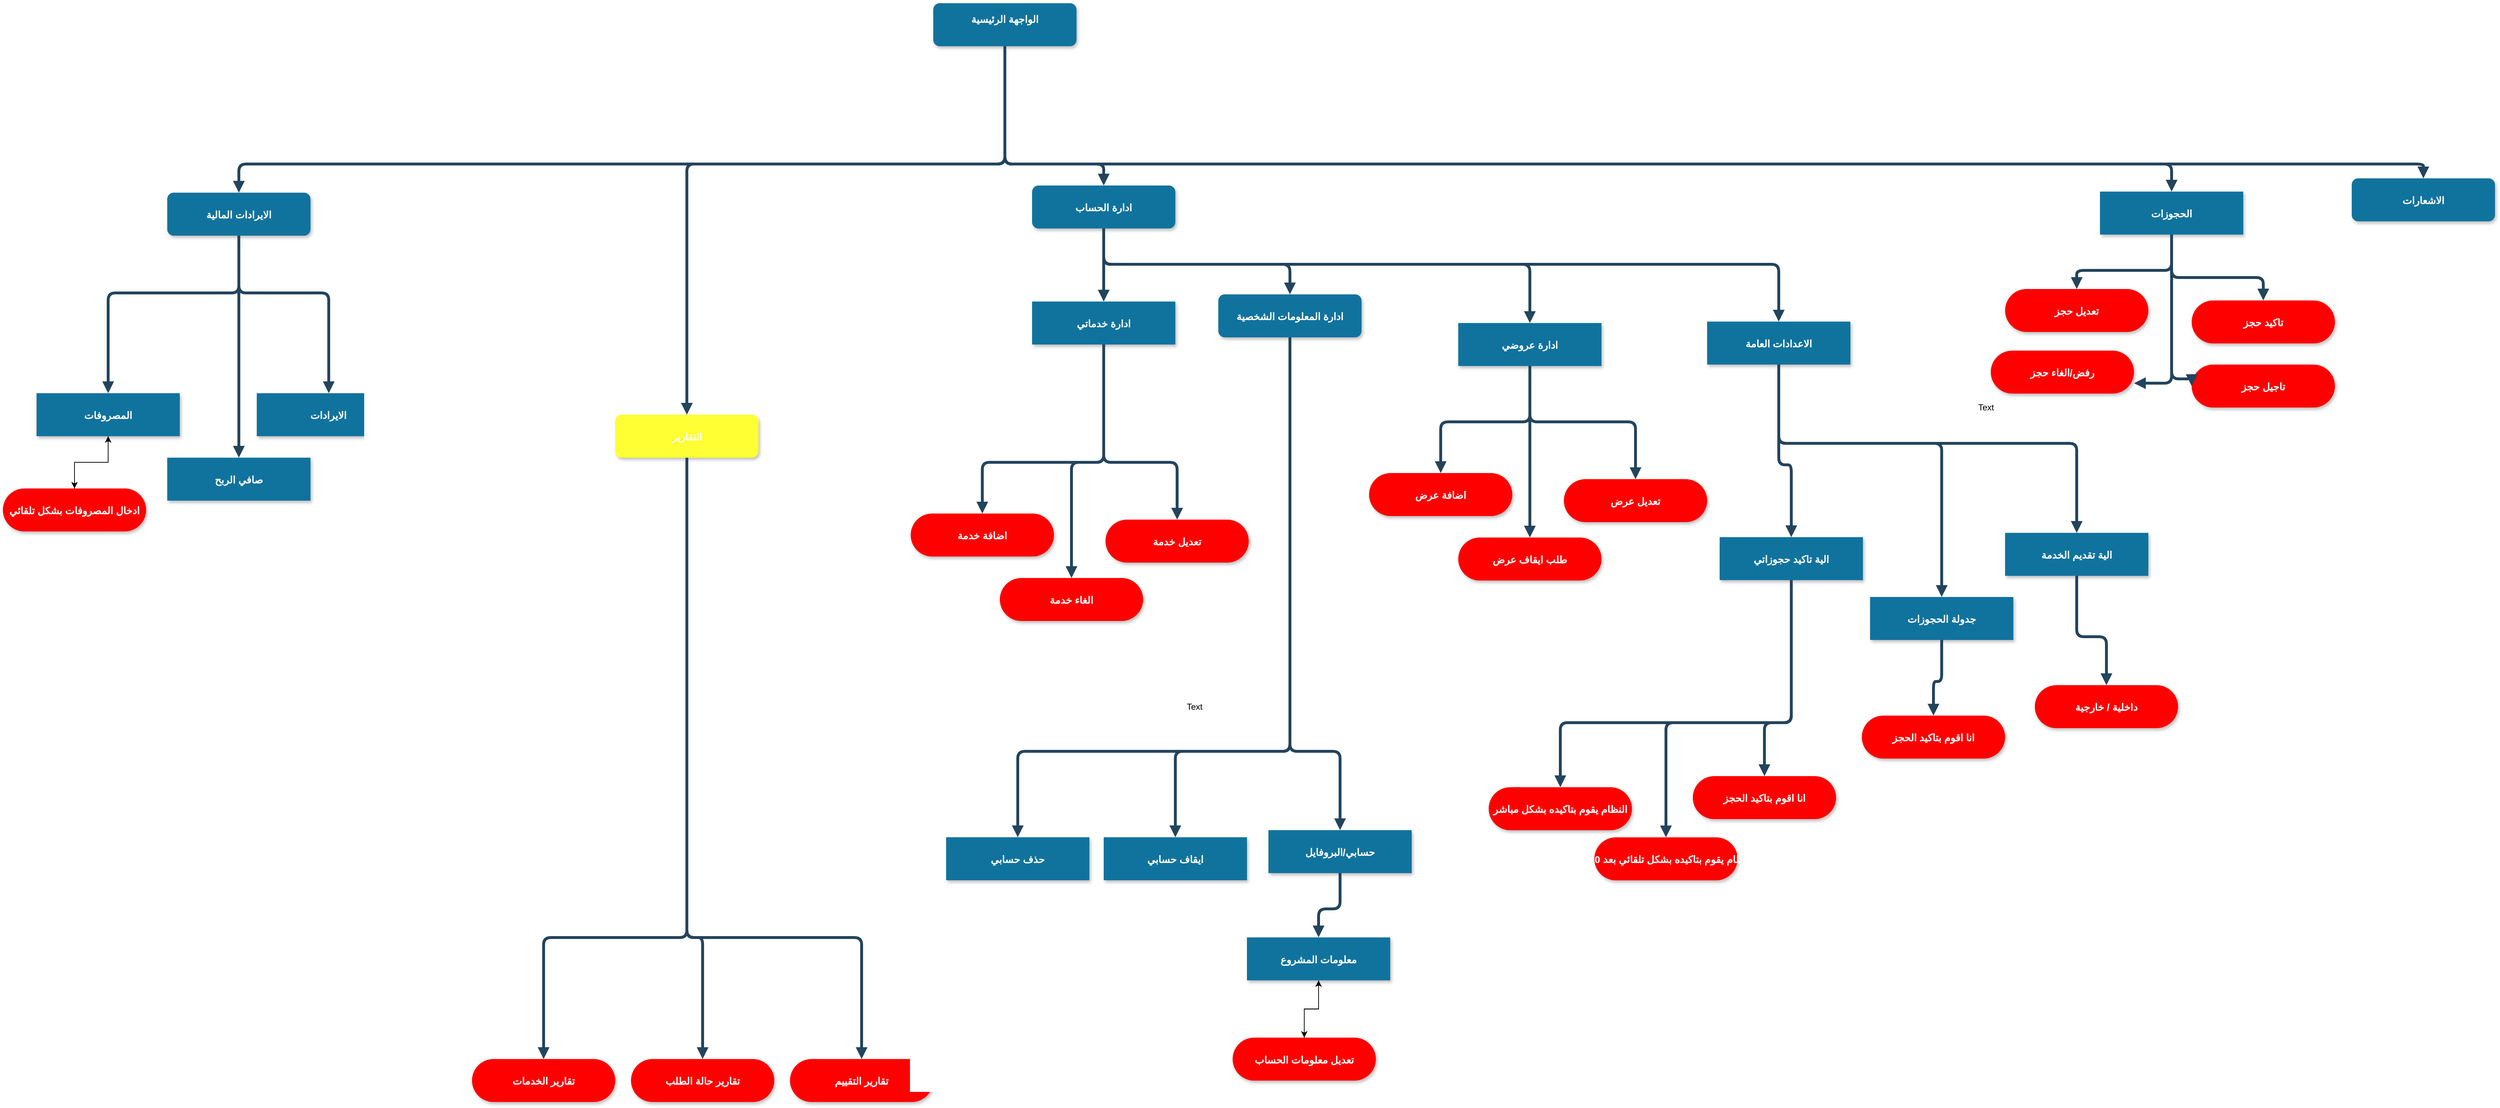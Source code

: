 <mxfile version="10.5.2" type="github"><diagram name="Page-1" id="97916047-d0de-89f5-080d-49f4d83e522f"><mxGraphModel dx="2709.5" dy="424" grid="1" gridSize="10" guides="1" tooltips="1" connect="1" arrows="1" fold="1" page="1" pageScale="1.5" pageWidth="1169" pageHeight="827" background="#ffffff" math="0" shadow="0"><root><mxCell id="0"/><mxCell id="1" parent="0"/><mxCell id="2" value="الواجهة الرئيسية&#10;" style="rounded=1;fillColor=#10739E;strokeColor=none;shadow=1;gradientColor=none;fontStyle=1;fontColor=#FFFFFF;fontSize=14;" parent="1" vertex="1"><mxGeometry x="672" y="205.5" width="200" height="60" as="geometry"/></mxCell><mxCell id="4" value="حسابي/البروفايل" style="rounded=1;fillColor=#10739E;strokeColor=none;shadow=1;gradientColor=none;fontStyle=1;fontColor=#FFFFFF;fontSize=14;arcSize=0;" parent="1" vertex="1"><mxGeometry x="1140" y="1360.045" width="200" height="60" as="geometry"/></mxCell><mxCell id="6" value="ادارة الحساب" style="rounded=1;fillColor=#10739E;strokeColor=none;shadow=1;gradientColor=none;fontStyle=1;fontColor=#FFFFFF;fontSize=14;" parent="1" vertex="1"><mxGeometry x="810" y="460" width="200" height="60" as="geometry"/></mxCell><mxCell id="13" value="ادارة خدماتي" style="rounded=1;fillColor=#10739E;strokeColor=none;shadow=1;gradientColor=none;fontStyle=1;fontColor=#FFFFFF;fontSize=14;arcSize=0;" parent="1" vertex="1"><mxGeometry x="810" y="622" width="200" height="60" as="geometry"/></mxCell><mxCell id="18" value="ادارة عروضي" style="rounded=1;fillColor=#10739E;strokeColor=none;shadow=1;gradientColor=none;fontStyle=1;fontColor=#FFFFFF;fontSize=14;arcSize=0;" parent="1" vertex="1"><mxGeometry x="1405" y="652" width="200" height="60" as="geometry"/></mxCell><mxCell id="30" value="" style="edgeStyle=elbowEdgeStyle;elbow=vertical;strokeWidth=4;endArrow=block;endFill=1;fontStyle=1;strokeColor=#23445D;entryX=0.5;entryY=0;entryDx=0;entryDy=0;exitX=0.5;exitY=1;exitDx=0;exitDy=0;" parent="1" source="2" target="VUboZNeje-5BD8-p-jei-62" edge="1"><mxGeometry x="22" y="165.5" width="100" height="100" as="geometry"><mxPoint x="772" y="405.5" as="sourcePoint"/><mxPoint x="550" y="460" as="targetPoint"/><Array as="points"><mxPoint x="730" y="430"/><mxPoint x="690" y="390"/></Array></mxGeometry></mxCell><mxCell id="32" value="" style="edgeStyle=elbowEdgeStyle;elbow=vertical;strokeWidth=4;endArrow=block;endFill=1;fontStyle=1;strokeColor=#23445D;exitX=0.5;exitY=1;exitDx=0;exitDy=0;" parent="1" source="2" target="6" edge="1"><mxGeometry x="22" y="165.5" width="100" height="100" as="geometry"><mxPoint x="772" y="405.5" as="sourcePoint"/><mxPoint x="122" y="165.5" as="targetPoint"/><Array as="points"><mxPoint x="910" y="430"/><mxPoint x="940" y="430"/><mxPoint x="840" y="430"/><mxPoint x="830" y="430"/></Array></mxGeometry></mxCell><mxCell id="VUboZNeje-5BD8-p-jei-60" value="الايرادات المالية" style="rounded=1;fillColor=#10739E;strokeColor=none;shadow=1;gradientColor=none;fontStyle=1;fontColor=#FFFFFF;fontSize=14;" parent="1" vertex="1"><mxGeometry x="-397.5" y="470" width="200" height="60" as="geometry"/></mxCell><mxCell id="VUboZNeje-5BD8-p-jei-61" value="" style="edgeStyle=elbowEdgeStyle;elbow=vertical;strokeWidth=4;endArrow=block;endFill=1;fontStyle=1;strokeColor=#23445D;exitX=0.5;exitY=1;exitDx=0;exitDy=0;entryX=0.5;entryY=0;entryDx=0;entryDy=0;" parent="1" source="2" target="VUboZNeje-5BD8-p-jei-60" edge="1"><mxGeometry x="-260" y="175.5" width="100" height="100" as="geometry"><mxPoint x="770" y="410" as="sourcePoint"/><mxPoint x="60" y="460" as="targetPoint"/><Array as="points"><mxPoint x="60" y="430"/><mxPoint x="740" y="430"/><mxPoint x="540" y="390"/><mxPoint x="600" y="400"/><mxPoint x="450" y="430"/></Array></mxGeometry></mxCell><mxCell id="VUboZNeje-5BD8-p-jei-62" value="التقارير" style="rounded=1;fillColor=#FFFF33;strokeColor=none;shadow=1;gradientColor=none;fontStyle=1;fontColor=#FFFFFF;fontSize=14;" parent="1" vertex="1"><mxGeometry x="228" y="780" width="200" height="60" as="geometry"/></mxCell><mxCell id="VUboZNeje-5BD8-p-jei-70" value="" style="edgeStyle=elbowEdgeStyle;elbow=vertical;strokeWidth=4;endArrow=block;endFill=1;fontStyle=1;strokeColor=#23445D;entryX=0.5;entryY=0;entryDx=0;entryDy=0;exitX=0.5;exitY=1;exitDx=0;exitDy=0;" parent="1" source="6" target="13" edge="1"><mxGeometry x="325" y="141" width="100" height="100" as="geometry"><mxPoint x="915" y="515.5" as="sourcePoint"/><mxPoint x="770" y="586" as="targetPoint"/><Array as="points"/></mxGeometry></mxCell><mxCell id="VUboZNeje-5BD8-p-jei-71" value="" style="edgeStyle=elbowEdgeStyle;elbow=vertical;strokeWidth=4;endArrow=block;endFill=1;fontStyle=1;strokeColor=#23445D;entryX=0.5;entryY=0;entryDx=0;entryDy=0;exitX=0.5;exitY=1;exitDx=0;exitDy=0;" parent="1" source="6" target="18" edge="1"><mxGeometry x="605" y="133.5" width="100" height="100" as="geometry"><mxPoint x="920" y="522" as="sourcePoint"/><mxPoint x="990" y="605.5" as="targetPoint"/><Array as="points"><mxPoint x="960" y="570"/><mxPoint x="1010" y="570"/><mxPoint x="960" y="570"/></Array></mxGeometry></mxCell><mxCell id="VUboZNeje-5BD8-p-jei-77" value="الية تاكيد حجوزاتي" style="rounded=1;fillColor=#10739E;strokeColor=none;shadow=1;gradientColor=none;fontStyle=1;fontColor=#FFFFFF;fontSize=14;arcSize=0;" parent="1" vertex="1"><mxGeometry x="1770" y="950.954" width="200" height="60" as="geometry"/></mxCell><mxCell id="VUboZNeje-5BD8-p-jei-150" value="" style="edgeStyle=orthogonalEdgeStyle;rounded=0;orthogonalLoop=1;jettySize=auto;html=1;" parent="1" source="VUboZNeje-5BD8-p-jei-82" target="VUboZNeje-5BD8-p-jei-149" edge="1"><mxGeometry relative="1" as="geometry"/></mxCell><mxCell id="VUboZNeje-5BD8-p-jei-82" value="معلومات المشروع" style="rounded=1;fillColor=#10739E;strokeColor=none;shadow=1;gradientColor=none;fontStyle=1;fontColor=#FFFFFF;fontSize=14;arcSize=0;" parent="1" vertex="1"><mxGeometry x="1110" y="1509.773" width="200" height="60" as="geometry"/></mxCell><mxCell id="VUboZNeje-5BD8-p-jei-156" value="" style="edgeStyle=orthogonalEdgeStyle;rounded=0;orthogonalLoop=1;jettySize=auto;html=1;entryX=0.5;entryY=1;entryDx=0;entryDy=0;" parent="1" source="VUboZNeje-5BD8-p-jei-149" target="VUboZNeje-5BD8-p-jei-82" edge="1"><mxGeometry relative="1" as="geometry"><mxPoint x="1324" y="1829.773" as="targetPoint"/></mxGeometry></mxCell><mxCell id="VUboZNeje-5BD8-p-jei-149" value="تعديل معلومات الحساب" style="rounded=1;fillColor=#FF0000;strokeColor=none;shadow=1;gradientColor=none;fontStyle=1;fontColor=#FFFFFF;fontSize=14;arcSize=50;" parent="1" vertex="1"><mxGeometry x="1090" y="1649.773" width="200" height="60" as="geometry"/></mxCell><mxCell id="VUboZNeje-5BD8-p-jei-83" value="الايرادات" style="rounded=1;fillColor=#10739E;strokeColor=none;shadow=1;gradientColor=none;fontStyle=1;fontColor=#FFFFFF;fontSize=14;arcSize=0;" parent="1" vertex="1"><mxGeometry x="-272.5" y="750" width="200" height="60" as="geometry"/></mxCell><mxCell id="VUboZNeje-5BD8-p-jei-84" value="" style="edgeStyle=elbowEdgeStyle;elbow=vertical;strokeWidth=4;endArrow=block;endFill=1;fontStyle=1;strokeColor=#23445D;exitX=0.5;exitY=1;exitDx=0;exitDy=0;" parent="1" source="VUboZNeje-5BD8-p-jei-60" edge="1"><mxGeometry x="-555.5" y="217.5" width="100" height="100" as="geometry"><mxPoint x="-297" y="558" as="sourcePoint"/><mxPoint x="-172" y="750" as="targetPoint"/><Array as="points"><mxPoint x="-157" y="610"/><mxPoint x="-177" y="610"/><mxPoint x="-237" y="610"/></Array></mxGeometry></mxCell><mxCell id="VUboZNeje-5BD8-p-jei-85" value="" style="edgeStyle=elbowEdgeStyle;elbow=vertical;strokeWidth=4;endArrow=block;endFill=1;fontStyle=1;strokeColor=#23445D;exitX=0.5;exitY=1;exitDx=0;exitDy=0;entryX=0.5;entryY=0;entryDx=0;entryDy=0;" parent="1" source="VUboZNeje-5BD8-p-jei-60" target="VUboZNeje-5BD8-p-jei-86" edge="1"><mxGeometry x="-715.5" y="217.5" width="100" height="100" as="geometry"><mxPoint x="-297" y="550" as="sourcePoint"/><mxPoint x="-427.5" y="662" as="targetPoint"/><Array as="points"><mxPoint x="-387.5" y="610"/><mxPoint x="-397.5" y="610"/></Array></mxGeometry></mxCell><mxCell id="VUboZNeje-5BD8-p-jei-152" value="" style="edgeStyle=orthogonalEdgeStyle;rounded=0;orthogonalLoop=1;jettySize=auto;html=1;" parent="1" source="VUboZNeje-5BD8-p-jei-86" target="VUboZNeje-5BD8-p-jei-151" edge="1"><mxGeometry relative="1" as="geometry"/></mxCell><mxCell id="VUboZNeje-5BD8-p-jei-86" value="المصروفات" style="rounded=1;fillColor=#10739E;strokeColor=none;shadow=1;gradientColor=none;fontStyle=1;fontColor=#FFFFFF;fontSize=14;arcSize=0;" parent="1" vertex="1"><mxGeometry x="-580" y="750" width="200" height="60" as="geometry"/></mxCell><mxCell id="VUboZNeje-5BD8-p-jei-154" value="" style="edgeStyle=orthogonalEdgeStyle;rounded=0;orthogonalLoop=1;jettySize=auto;html=1;entryX=0.5;entryY=1;entryDx=0;entryDy=0;" parent="1" source="VUboZNeje-5BD8-p-jei-151" target="VUboZNeje-5BD8-p-jei-86" edge="1"><mxGeometry relative="1" as="geometry"><mxPoint x="-447" y="920" as="targetPoint"/></mxGeometry></mxCell><mxCell id="VUboZNeje-5BD8-p-jei-151" value="ادخال المصروفات بشكل تلقائي" style="rounded=1;fillColor=#FF0000;strokeColor=none;shadow=1;gradientColor=none;fontStyle=1;fontColor=#FFFFFF;fontSize=14;arcSize=50;" parent="1" vertex="1"><mxGeometry x="-627" y="883" width="200" height="60" as="geometry"/></mxCell><mxCell id="VUboZNeje-5BD8-p-jei-87" value="Text" style="text;html=1;resizable=0;points=[];autosize=1;align=left;verticalAlign=top;spacingTop=-4;" parent="1" vertex="1"><mxGeometry x="1024" y="1177.773" width="40" height="20" as="geometry"/></mxCell><mxCell id="VUboZNeje-5BD8-p-jei-92" value="الحجوزات" style="rounded=1;fillColor=#10739E;strokeColor=none;shadow=1;gradientColor=none;fontStyle=1;fontColor=#FFFFFF;fontSize=14;arcSize=0;" parent="1" vertex="1"><mxGeometry x="2301" y="468.5" width="200" height="60" as="geometry"/></mxCell><mxCell id="VUboZNeje-5BD8-p-jei-94" value="Text" style="text;html=1;resizable=0;points=[];autosize=1;align=left;verticalAlign=top;spacingTop=-4;" parent="1" vertex="1"><mxGeometry x="2128.5" y="760" width="40" height="20" as="geometry"/></mxCell><mxCell id="VUboZNeje-5BD8-p-jei-95" value="تقارير التقييم" style="rounded=1;fillColor=#FF0000;strokeColor=none;shadow=1;gradientColor=none;fontStyle=1;fontColor=#FFFFFF;fontSize=14;arcSize=50;" parent="1" vertex="1"><mxGeometry x="472" y="1679.636" width="200" height="60" as="geometry"/></mxCell><mxCell id="VUboZNeje-5BD8-p-jei-96" value="" style="edgeStyle=elbowEdgeStyle;elbow=vertical;strokeWidth=4;endArrow=block;endFill=1;fontStyle=1;strokeColor=#23445D;exitX=0.5;exitY=1;exitDx=0;exitDy=0;entryX=0.5;entryY=0;entryDx=0;entryDy=0;" parent="1" source="VUboZNeje-5BD8-p-jei-62" target="VUboZNeje-5BD8-p-jei-95" edge="1"><mxGeometry x="252" y="470.5" width="100" height="100" as="geometry"><mxPoint x="580.5" y="560" as="sourcePoint"/><mxPoint x="580" y="1571.818" as="targetPoint"/><Array as="points"><mxPoint x="530" y="1510"/><mxPoint x="560" y="800"/><mxPoint x="680" y="850"/></Array></mxGeometry></mxCell><mxCell id="VUboZNeje-5BD8-p-jei-97" value="" style="edgeStyle=elbowEdgeStyle;elbow=vertical;strokeWidth=4;endArrow=block;endFill=1;fontStyle=1;strokeColor=#23445D;exitX=0.5;exitY=1;exitDx=0;exitDy=0;entryX=0.5;entryY=0;entryDx=0;entryDy=0;" parent="1" source="VUboZNeje-5BD8-p-jei-62" target="VUboZNeje-5BD8-p-jei-98" edge="1"><mxGeometry x="92" y="470.5" width="100" height="100" as="geometry"><mxPoint x="630" y="520" as="sourcePoint"/><mxPoint x="380" y="915" as="targetPoint"/><Array as="points"><mxPoint x="330" y="1510"/><mxPoint x="330" y="1810"/><mxPoint x="460" y="810"/><mxPoint x="450" y="850"/><mxPoint x="420" y="863"/><mxPoint x="410" y="863"/></Array></mxGeometry></mxCell><mxCell id="VUboZNeje-5BD8-p-jei-98" value="تقارير الخدمات" style="rounded=1;fillColor=#FF0000;strokeColor=none;shadow=1;gradientColor=none;fontStyle=1;fontColor=#FFFFFF;fontSize=14;arcSize=50;" parent="1" vertex="1"><mxGeometry x="28" y="1679.636" width="200" height="60" as="geometry"/></mxCell><mxCell id="VUboZNeje-5BD8-p-jei-99" value="تقارير حالة الطلب" style="rounded=1;fillColor=#FF0000;strokeColor=none;shadow=1;gradientColor=none;fontStyle=1;fontColor=#FFFFFF;fontSize=14;arcSize=50;" parent="1" vertex="1"><mxGeometry x="250" y="1679.636" width="200" height="60" as="geometry"/></mxCell><mxCell id="VUboZNeje-5BD8-p-jei-100" value="" style="edgeStyle=elbowEdgeStyle;elbow=vertical;strokeWidth=4;endArrow=block;endFill=1;fontStyle=1;strokeColor=#23445D;entryX=0.5;entryY=0;entryDx=0;entryDy=0;exitX=0.5;exitY=1;exitDx=0;exitDy=0;" parent="1" source="VUboZNeje-5BD8-p-jei-62" target="VUboZNeje-5BD8-p-jei-99" edge="1"><mxGeometry x="201.5" y="530.5" width="100" height="100" as="geometry"><mxPoint x="630" y="520" as="sourcePoint"/><mxPoint x="590" y="975" as="targetPoint"/><Array as="points"><mxPoint x="410" y="1510"/><mxPoint x="581" y="830"/><mxPoint x="581" y="800"/></Array></mxGeometry></mxCell><mxCell id="VUboZNeje-5BD8-p-jei-101" value="صافي الربح" style="rounded=1;fillColor=#10739E;strokeColor=none;shadow=1;gradientColor=none;fontStyle=1;fontColor=#FFFFFF;fontSize=14;arcSize=0;" parent="1" vertex="1"><mxGeometry x="-397.5" y="840" width="200" height="60" as="geometry"/></mxCell><mxCell id="VUboZNeje-5BD8-p-jei-102" value="" style="edgeStyle=elbowEdgeStyle;elbow=vertical;strokeWidth=4;endArrow=block;endFill=1;fontStyle=1;strokeColor=#23445D;exitX=0.5;exitY=1;exitDx=0;exitDy=0;entryX=0.5;entryY=0;entryDx=0;entryDy=0;" parent="1" source="VUboZNeje-5BD8-p-jei-60" target="VUboZNeje-5BD8-p-jei-101" edge="1"><mxGeometry x="-545.5" y="227.5" width="100" height="100" as="geometry"><mxPoint x="-287.5" y="540" as="sourcePoint"/><mxPoint x="-162.5" y="740" as="targetPoint"/><Array as="points"><mxPoint x="-317" y="690"/><mxPoint x="-167" y="620"/><mxPoint x="-227" y="620"/></Array></mxGeometry></mxCell><mxCell id="VUboZNeje-5BD8-p-jei-109" value="تعديل حجز" style="rounded=1;fillColor=#FF0000;strokeColor=none;shadow=1;gradientColor=none;fontStyle=1;fontColor=#FFFFFF;fontSize=14;arcSize=50;" parent="1" vertex="1"><mxGeometry x="2168.5" y="604.5" width="200" height="60" as="geometry"/></mxCell><mxCell id="VUboZNeje-5BD8-p-jei-110" value="تاكيد حجز" style="rounded=1;fillColor=#FF0000;strokeColor=none;shadow=1;gradientColor=none;fontStyle=1;fontColor=#FFFFFF;fontSize=14;arcSize=50;" parent="1" vertex="1"><mxGeometry x="2429" y="620.5" width="200" height="60" as="geometry"/></mxCell><mxCell id="VUboZNeje-5BD8-p-jei-111" value="" style="edgeStyle=elbowEdgeStyle;elbow=vertical;strokeWidth=4;endArrow=block;endFill=1;fontStyle=1;strokeColor=#23445D;entryX=0.5;entryY=0;entryDx=0;entryDy=0;exitX=0.5;exitY=1;exitDx=0;exitDy=0;" parent="1" source="VUboZNeje-5BD8-p-jei-92" target="VUboZNeje-5BD8-p-jei-109" edge="1"><mxGeometry x="1813.5" y="839.5" width="100" height="100" as="geometry"><mxPoint x="2535.5" y="1128.5" as="sourcePoint"/><mxPoint x="2258.5" y="1284.5" as="targetPoint"/><Array as="points"><mxPoint x="2351" y="578.5"/><mxPoint x="2329.5" y="1268.5"/></Array></mxGeometry></mxCell><mxCell id="VUboZNeje-5BD8-p-jei-113" value="تاجيل حجز" style="rounded=1;fillColor=#FF0000;strokeColor=none;shadow=1;gradientColor=none;fontStyle=1;fontColor=#FFFFFF;fontSize=14;arcSize=50;" parent="1" vertex="1"><mxGeometry x="2429" y="710" width="200" height="60" as="geometry"/></mxCell><mxCell id="VUboZNeje-5BD8-p-jei-115" value="رفض/الغاء حجز" style="rounded=1;fillColor=#FF0000;strokeColor=none;shadow=1;gradientColor=none;fontStyle=1;fontColor=#FFFFFF;fontSize=14;arcSize=50;" parent="1" vertex="1"><mxGeometry x="2148.5" y="690.5" width="200" height="60" as="geometry"/></mxCell><mxCell id="VUboZNeje-5BD8-p-jei-117" value="اضافة عرض" style="rounded=1;fillColor=#FF0000;strokeColor=none;shadow=1;gradientColor=none;fontStyle=1;fontColor=#FFFFFF;fontSize=14;arcSize=50;" parent="1" vertex="1"><mxGeometry x="1280.5" y="861.5" width="200" height="60" as="geometry"/></mxCell><mxCell id="VUboZNeje-5BD8-p-jei-118" value="تعديل عرض" style="rounded=1;fillColor=#FF0000;strokeColor=none;shadow=1;gradientColor=none;fontStyle=1;fontColor=#FFFFFF;fontSize=14;arcSize=50;" parent="1" vertex="1"><mxGeometry x="1552.5" y="870" width="200" height="60" as="geometry"/></mxCell><mxCell id="VUboZNeje-5BD8-p-jei-119" value="" style="edgeStyle=elbowEdgeStyle;elbow=vertical;strokeWidth=4;endArrow=block;endFill=1;fontStyle=1;strokeColor=#23445D;entryX=0.5;entryY=0;entryDx=0;entryDy=0;exitX=0.5;exitY=1;exitDx=0;exitDy=0;" parent="1" source="18" target="VUboZNeje-5BD8-p-jei-117" edge="1"><mxGeometry x="622.5" y="561" width="100" height="100" as="geometry"><mxPoint x="1328.5" y="800" as="sourcePoint"/><mxPoint x="1067.5" y="1006" as="targetPoint"/><Array as="points"><mxPoint x="1400" y="790"/><mxPoint x="1138.5" y="990"/></Array></mxGeometry></mxCell><mxCell id="VUboZNeje-5BD8-p-jei-120" value="" style="edgeStyle=elbowEdgeStyle;elbow=vertical;strokeWidth=4;endArrow=block;endFill=1;fontStyle=1;strokeColor=#23445D;exitX=0.5;exitY=1;exitDx=0;exitDy=0;entryX=0.5;entryY=0;entryDx=0;entryDy=0;" parent="1" source="18" target="VUboZNeje-5BD8-p-jei-118" edge="1"><mxGeometry x="902.5" y="553.5" width="100" height="100" as="geometry"><mxPoint x="1328.5" y="800" as="sourcePoint"/><mxPoint x="1457" y="1110" as="targetPoint"/><Array as="points"><mxPoint x="1580" y="790"/><mxPoint x="1370" y="930"/><mxPoint x="1307.5" y="990"/><mxPoint x="1257.5" y="990"/></Array></mxGeometry></mxCell><mxCell id="VUboZNeje-5BD8-p-jei-121" value="طلب ايقاف عرض" style="rounded=1;fillColor=#FF0000;strokeColor=none;shadow=1;gradientColor=none;fontStyle=1;fontColor=#FFFFFF;fontSize=14;arcSize=50;" parent="1" vertex="1"><mxGeometry x="1405" y="951.5" width="200" height="60" as="geometry"/></mxCell><mxCell id="VUboZNeje-5BD8-p-jei-122" value="" style="edgeStyle=elbowEdgeStyle;elbow=vertical;strokeWidth=4;endArrow=block;endFill=1;fontStyle=1;strokeColor=#23445D;exitX=0.5;exitY=1;exitDx=0;exitDy=0;entryX=0.5;entryY=0;entryDx=0;entryDy=0;" parent="1" source="18" target="VUboZNeje-5BD8-p-jei-121" edge="1"><mxGeometry x="779" y="734.5" width="100" height="100" as="geometry"><mxPoint x="1328.5" y="800" as="sourcePoint"/><mxPoint x="1330" y="1070" as="targetPoint"/><Array as="points"><mxPoint x="1440" y="790"/><mxPoint x="1460" y="1110"/><mxPoint x="1345" y="1100"/><mxPoint x="1317" y="1044"/><mxPoint x="1317" y="924"/><mxPoint x="1295" y="1163.5"/></Array></mxGeometry></mxCell><mxCell id="VUboZNeje-5BD8-p-jei-123" value="ايقاف حسابي" style="rounded=1;fillColor=#10739E;strokeColor=none;shadow=1;gradientColor=none;fontStyle=1;fontColor=#FFFFFF;fontSize=14;arcSize=0;" parent="1" vertex="1"><mxGeometry x="910" y="1370" width="200" height="60" as="geometry"/></mxCell><mxCell id="VUboZNeje-5BD8-p-jei-124" value="حذف حسابي" style="rounded=1;fillColor=#10739E;strokeColor=none;shadow=1;gradientColor=none;fontStyle=1;fontColor=#FFFFFF;fontSize=14;arcSize=0;" parent="1" vertex="1"><mxGeometry x="690" y="1370" width="200" height="60" as="geometry"/></mxCell><mxCell id="VUboZNeje-5BD8-p-jei-127" value="جدولة الحجوزات" style="rounded=1;fillColor=#10739E;strokeColor=none;shadow=1;gradientColor=none;fontStyle=1;fontColor=#FFFFFF;fontSize=14;arcSize=0;" parent="1" vertex="1"><mxGeometry x="1980" y="1034.5" width="200" height="60" as="geometry"/></mxCell><mxCell id="VUboZNeje-5BD8-p-jei-131" value=" النظام يقوم بتاكيده بشكل تلقائي بعد 30 د" style="rounded=1;fillColor=#FF0000;strokeColor=none;shadow=1;gradientColor=none;fontStyle=1;fontColor=#FFFFFF;fontSize=14;arcSize=50;" parent="1" vertex="1"><mxGeometry x="1595" y="1370.136" width="200" height="60" as="geometry"/></mxCell><mxCell id="VUboZNeje-5BD8-p-jei-132" value="انا اقوم بتاكيد الحجز" style="rounded=1;fillColor=#FF0000;strokeColor=none;shadow=1;gradientColor=none;fontStyle=1;fontColor=#FFFFFF;fontSize=14;arcSize=50;" parent="1" vertex="1"><mxGeometry x="1732.5" y="1284.636" width="200" height="60" as="geometry"/></mxCell><mxCell id="VUboZNeje-5BD8-p-jei-133" value="" style="edgeStyle=elbowEdgeStyle;elbow=vertical;strokeWidth=4;endArrow=block;endFill=1;fontStyle=1;strokeColor=#23445D;exitX=0.5;exitY=1;exitDx=0;exitDy=0;entryX=0.5;entryY=0;entryDx=0;entryDy=0;" parent="1" source="VUboZNeje-5BD8-p-jei-77" target="VUboZNeje-5BD8-p-jei-131" edge="1"><mxGeometry x="1317" y="1214.636" width="100" height="100" as="geometry"><mxPoint x="1799" y="1370.636" as="sourcePoint"/><mxPoint x="1933" y="1180" as="targetPoint"/><Array as="points"><mxPoint x="1740" y="1210"/><mxPoint x="1820" y="1070"/><mxPoint x="1920" y="1150"/></Array></mxGeometry></mxCell><mxCell id="VUboZNeje-5BD8-p-jei-134" value="" style="edgeStyle=elbowEdgeStyle;elbow=vertical;strokeWidth=4;endArrow=block;endFill=1;fontStyle=1;strokeColor=#23445D;entryX=0.5;entryY=0;entryDx=0;entryDy=0;exitX=0.5;exitY=1;exitDx=0;exitDy=0;" parent="1" source="VUboZNeje-5BD8-p-jei-77" target="VUboZNeje-5BD8-p-jei-132" edge="1"><mxGeometry x="1597" y="1207.136" width="100" height="100" as="geometry"><mxPoint x="1799" y="1370.636" as="sourcePoint"/><mxPoint x="1982" y="1679.136" as="targetPoint"/><Array as="points"><mxPoint x="1850" y="1210"/><mxPoint x="2072.5" y="1671"/><mxPoint x="1953" y="1683.636"/><mxPoint x="2002" y="1643.636"/><mxPoint x="1952" y="1643.636"/></Array></mxGeometry></mxCell><mxCell id="VUboZNeje-5BD8-p-jei-135" value="النظام يقوم بتاكيده بشكل مباشر" style="rounded=1;fillColor=#FF0000;strokeColor=none;shadow=1;gradientColor=none;fontStyle=1;fontColor=#FFFFFF;fontSize=14;arcSize=50;" parent="1" vertex="1"><mxGeometry x="1447.5" y="1300.136" width="200" height="60" as="geometry"/></mxCell><mxCell id="VUboZNeje-5BD8-p-jei-136" value="" style="edgeStyle=elbowEdgeStyle;elbow=vertical;strokeWidth=4;endArrow=block;endFill=1;fontStyle=1;strokeColor=#23445D;entryX=0.5;entryY=0;entryDx=0;entryDy=0;exitX=0.5;exitY=1;exitDx=0;exitDy=0;" parent="1" source="VUboZNeje-5BD8-p-jei-77" target="VUboZNeje-5BD8-p-jei-135" edge="1"><mxGeometry x="1473.5" y="1388.136" width="100" height="100" as="geometry"><mxPoint x="1799" y="1370.636" as="sourcePoint"/><mxPoint x="2024.5" y="1723.636" as="targetPoint"/><Array as="points"><mxPoint x="1720" y="1210"/><mxPoint x="1862.5" y="1281"/><mxPoint x="1872.5" y="1271"/><mxPoint x="1852.5" y="1301"/><mxPoint x="1872.5" y="1671"/><mxPoint x="1768.5" y="1680.636"/><mxPoint x="1799.5" y="1580.636"/><mxPoint x="2011.5" y="1697.636"/><mxPoint x="2011.5" y="1577.636"/><mxPoint x="1989.5" y="1817.136"/></Array></mxGeometry></mxCell><mxCell id="VUboZNeje-5BD8-p-jei-137" value="الاشعارات" style="rounded=1;fillColor=#10739E;strokeColor=none;shadow=1;gradientColor=none;fontStyle=1;fontColor=#FFFFFF;fontSize=14;" parent="1" vertex="1"><mxGeometry x="2652.5" y="450" width="200" height="60" as="geometry"/></mxCell><mxCell id="VUboZNeje-5BD8-p-jei-138" value="" style="edgeStyle=elbowEdgeStyle;elbow=vertical;strokeWidth=4;endArrow=block;endFill=1;fontStyle=1;strokeColor=#23445D;entryX=0.5;entryY=0;entryDx=0;entryDy=0;exitX=0.5;exitY=1;exitDx=0;exitDy=0;" parent="1" source="2" target="VUboZNeje-5BD8-p-jei-137" edge="1"><mxGeometry x="919.5" y="115" width="100" height="100" as="geometry"><mxPoint x="1030" y="205.5" as="sourcePoint"/><mxPoint x="2148" y="389.5" as="targetPoint"/><Array as="points"><mxPoint x="1780" y="430"/><mxPoint x="1847.5" y="379.5"/><mxPoint x="1607.5" y="379.5"/></Array></mxGeometry></mxCell><mxCell id="hxS1f56HjziZZu5oQ2PW-32" value="" style="edgeStyle=elbowEdgeStyle;elbow=vertical;strokeWidth=4;endArrow=block;endFill=1;fontStyle=1;strokeColor=#23445D;entryX=0.5;entryY=0;entryDx=0;entryDy=0;exitX=0.5;exitY=1;exitDx=0;exitDy=0;" parent="1" source="2" target="VUboZNeje-5BD8-p-jei-92" edge="1"><mxGeometry x="929.5" y="125" width="100" height="100" as="geometry"><mxPoint x="782.5" y="276" as="sourcePoint"/><mxPoint x="2762.5" y="460" as="targetPoint"/><Array as="points"><mxPoint x="1860" y="430"/><mxPoint x="1790" y="440"/><mxPoint x="1857.5" y="389.5"/><mxPoint x="1617.5" y="389.5"/></Array></mxGeometry></mxCell><mxCell id="hxS1f56HjziZZu5oQ2PW-44" value="الاعدادات العامة" style="rounded=1;fillColor=#10739E;strokeColor=none;shadow=1;gradientColor=none;fontStyle=1;fontColor=#FFFFFF;fontSize=14;arcSize=0;" parent="1" vertex="1"><mxGeometry x="1752.5" y="650" width="200" height="60" as="geometry"/></mxCell><mxCell id="hxS1f56HjziZZu5oQ2PW-45" value="" style="edgeStyle=elbowEdgeStyle;elbow=vertical;strokeWidth=4;endArrow=block;endFill=1;fontStyle=1;strokeColor=#23445D;entryX=0.5;entryY=0;entryDx=0;entryDy=0;exitX=0.5;exitY=1;exitDx=0;exitDy=0;" parent="1" source="6" target="hxS1f56HjziZZu5oQ2PW-44" edge="1"><mxGeometry x="615" y="143.5" width="100" height="100" as="geometry"><mxPoint x="920.5" y="530" as="sourcePoint"/><mxPoint x="1514.5" y="662" as="targetPoint"/><Array as="points"><mxPoint x="1600" y="570"/><mxPoint x="970" y="580"/><mxPoint x="1020" y="580"/><mxPoint x="970" y="580"/></Array></mxGeometry></mxCell><mxCell id="hxS1f56HjziZZu5oQ2PW-46" value="" style="edgeStyle=elbowEdgeStyle;elbow=vertical;strokeWidth=4;endArrow=block;endFill=1;fontStyle=1;strokeColor=#23445D;exitX=0.5;exitY=1;exitDx=0;exitDy=0;entryX=0.5;entryY=0;entryDx=0;entryDy=0;" parent="1" source="hxS1f56HjziZZu5oQ2PW-44" target="VUboZNeje-5BD8-p-jei-77" edge="1"><mxGeometry x="1104.5" y="773" width="100" height="100" as="geometry"><mxPoint x="1830" y="750.5" as="sourcePoint"/><mxPoint x="1830" y="990.5" as="targetPoint"/><Array as="points"><mxPoint x="1840" y="850"/><mxPoint x="1765.5" y="828.5"/><mxPoint x="1785.5" y="1148.5"/><mxPoint x="1670.5" y="1138.5"/><mxPoint x="1642.5" y="1082.5"/><mxPoint x="1642.5" y="962.5"/><mxPoint x="1620.5" y="1202"/></Array></mxGeometry></mxCell><mxCell id="hxS1f56HjziZZu5oQ2PW-49" value="ادارة المعلومات الشخصية" style="rounded=1;fillColor=#10739E;strokeColor=none;shadow=1;gradientColor=none;fontStyle=1;fontColor=#FFFFFF;fontSize=14;" parent="1" vertex="1"><mxGeometry x="1070" y="612" width="200" height="60" as="geometry"/></mxCell><mxCell id="hxS1f56HjziZZu5oQ2PW-50" value="" style="edgeStyle=elbowEdgeStyle;elbow=vertical;strokeWidth=4;endArrow=block;endFill=1;fontStyle=1;strokeColor=#23445D;entryX=0.5;entryY=0;entryDx=0;entryDy=0;exitX=0.5;exitY=1;exitDx=0;exitDy=0;" parent="1" source="6" target="hxS1f56HjziZZu5oQ2PW-49" edge="1"><mxGeometry x="912.5" y="229" width="100" height="100" as="geometry"><mxPoint x="920.5" y="530" as="sourcePoint"/><mxPoint x="920.5" y="1046" as="targetPoint"/><Array as="points"><mxPoint x="970" y="570"/><mxPoint x="910" y="930"/><mxPoint x="921" y="840"/><mxPoint x="960" y="760"/><mxPoint x="1317.5" y="665.5"/><mxPoint x="1267.5" y="665.5"/></Array></mxGeometry></mxCell><mxCell id="hxS1f56HjziZZu5oQ2PW-53" value="" style="edgeStyle=elbowEdgeStyle;elbow=vertical;strokeWidth=4;endArrow=block;endFill=1;fontStyle=1;strokeColor=#23445D;entryX=0.5;entryY=0;entryDx=0;entryDy=0;exitX=0.5;exitY=1;exitDx=0;exitDy=0;" parent="1" source="hxS1f56HjziZZu5oQ2PW-49" target="4" edge="1"><mxGeometry x="788" y="689.5" width="100" height="100" as="geometry"><mxPoint x="1170" y="705" as="sourcePoint"/><mxPoint x="1170" y="855" as="targetPoint"/><Array as="points"><mxPoint x="1210" y="1250"/><mxPoint x="1469" y="1065"/><mxPoint x="1354" y="1055"/><mxPoint x="1326" y="999"/><mxPoint x="1326" y="879"/><mxPoint x="1304" y="1118.5"/></Array></mxGeometry></mxCell><mxCell id="hxS1f56HjziZZu5oQ2PW-55" value="" style="edgeStyle=elbowEdgeStyle;elbow=vertical;strokeWidth=4;endArrow=block;endFill=1;fontStyle=1;strokeColor=#23445D;entryX=0.5;entryY=0;entryDx=0;entryDy=0;exitX=0.5;exitY=1;exitDx=0;exitDy=0;" parent="1" source="4" target="VUboZNeje-5BD8-p-jei-82" edge="1"><mxGeometry x="1087.5" y="1071.5" width="100" height="100" as="geometry"><mxPoint x="1235.5" y="1470" as="sourcePoint"/><mxPoint x="1235.5" y="1500" as="targetPoint"/><Array as="points"><mxPoint x="1216.5" y="1470"/><mxPoint x="1768.5" y="1447"/><mxPoint x="1653.5" y="1437"/><mxPoint x="1625.5" y="1381"/><mxPoint x="1625.5" y="1261"/><mxPoint x="1603.5" y="1500.5"/></Array></mxGeometry></mxCell><mxCell id="hxS1f56HjziZZu5oQ2PW-56" value="" style="edgeStyle=elbowEdgeStyle;elbow=vertical;strokeWidth=4;endArrow=block;endFill=1;fontStyle=1;strokeColor=#23445D;exitX=0.5;exitY=1;exitDx=0;exitDy=0;entryX=0.5;entryY=0;entryDx=0;entryDy=0;" parent="1" source="hxS1f56HjziZZu5oQ2PW-49" target="VUboZNeje-5BD8-p-jei-123" edge="1"><mxGeometry x="1021" y="1121.5" width="100" height="100" as="geometry"><mxPoint x="1226.5" y="1448" as="sourcePoint"/><mxPoint x="1390.5" y="1630" as="targetPoint"/><Array as="points"><mxPoint x="1070" y="1250"/><mxPoint x="1702" y="1497"/><mxPoint x="1587" y="1487"/><mxPoint x="1559" y="1431"/><mxPoint x="1559" y="1311"/><mxPoint x="1537" y="1550.5"/></Array></mxGeometry></mxCell><mxCell id="hxS1f56HjziZZu5oQ2PW-57" value="" style="edgeStyle=elbowEdgeStyle;elbow=vertical;strokeWidth=4;endArrow=block;endFill=1;fontStyle=1;strokeColor=#23445D;entryX=0.5;entryY=0;entryDx=0;entryDy=0;exitX=0.5;exitY=1;exitDx=0;exitDy=0;" parent="1" source="hxS1f56HjziZZu5oQ2PW-49" target="VUboZNeje-5BD8-p-jei-124" edge="1"><mxGeometry x="798" y="699.5" width="100" height="100" as="geometry"><mxPoint x="1180.5" y="682" as="sourcePoint"/><mxPoint x="1226.5" y="1388" as="targetPoint"/><Array as="points"><mxPoint x="790" y="1250"/><mxPoint x="1200" y="1020"/><mxPoint x="1479" y="1075"/><mxPoint x="1364" y="1065"/><mxPoint x="1336" y="1009"/><mxPoint x="1336" y="889"/><mxPoint x="1314" y="1128.5"/></Array></mxGeometry></mxCell><mxCell id="hxS1f56HjziZZu5oQ2PW-58" value="" style="edgeStyle=elbowEdgeStyle;elbow=vertical;strokeWidth=4;endArrow=block;endFill=1;fontStyle=1;strokeColor=#23445D;exitX=0.5;exitY=1;exitDx=0;exitDy=0;entryX=0.5;entryY=0;entryDx=0;entryDy=0;" parent="1" source="hxS1f56HjziZZu5oQ2PW-44" target="hxS1f56HjziZZu5oQ2PW-61" edge="1"><mxGeometry x="1114.5" y="783" width="100" height="100" as="geometry"><mxPoint x="1862.5" y="720" as="sourcePoint"/><mxPoint x="2120" y="930" as="targetPoint"/><Array as="points"><mxPoint x="1830" y="820"/><mxPoint x="1795.5" y="1158.5"/><mxPoint x="1680.5" y="1148.5"/><mxPoint x="1652.5" y="1092.5"/><mxPoint x="1652.5" y="972.5"/><mxPoint x="1630.5" y="1212"/></Array></mxGeometry></mxCell><mxCell id="hxS1f56HjziZZu5oQ2PW-61" value="الية تقديم الخدمة" style="rounded=1;fillColor=#10739E;strokeColor=none;shadow=1;gradientColor=none;fontStyle=1;fontColor=#FFFFFF;fontSize=14;arcSize=0;" parent="1" vertex="1"><mxGeometry x="2168.5" y="944.954" width="200" height="60" as="geometry"/></mxCell><mxCell id="hxS1f56HjziZZu5oQ2PW-62" value="داخلية / خارجية" style="rounded=1;fillColor=#FF0000;strokeColor=none;shadow=1;gradientColor=none;fontStyle=1;fontColor=#FFFFFF;fontSize=14;arcSize=50;" parent="1" vertex="1"><mxGeometry x="2210" y="1157.636" width="200" height="60" as="geometry"/></mxCell><mxCell id="hxS1f56HjziZZu5oQ2PW-63" value="" style="edgeStyle=elbowEdgeStyle;elbow=vertical;strokeWidth=4;endArrow=block;endFill=1;fontStyle=1;strokeColor=#23445D;entryX=0.5;entryY=0;entryDx=0;entryDy=0;exitX=0.5;exitY=1;exitDx=0;exitDy=0;" parent="1" source="hxS1f56HjziZZu5oQ2PW-61" target="hxS1f56HjziZZu5oQ2PW-62" edge="1"><mxGeometry x="1607" y="1217.136" width="100" height="100" as="geometry"><mxPoint x="1880.5" y="1020" as="sourcePoint"/><mxPoint x="1980.5" y="1194" as="targetPoint"/><Array as="points"><mxPoint x="2170" y="1090"/><mxPoint x="2082.5" y="1681"/><mxPoint x="1963" y="1693.636"/><mxPoint x="2012" y="1653.636"/><mxPoint x="1962" y="1653.636"/></Array></mxGeometry></mxCell><mxCell id="hxS1f56HjziZZu5oQ2PW-64" value="اضافة خدمة" style="rounded=1;fillColor=#FF0000;strokeColor=none;shadow=1;gradientColor=none;fontStyle=1;fontColor=#FFFFFF;fontSize=14;arcSize=50;" parent="1" vertex="1"><mxGeometry x="640.5" y="918" width="200" height="60" as="geometry"/></mxCell><mxCell id="hxS1f56HjziZZu5oQ2PW-65" value="تعديل خدمة" style="rounded=1;fillColor=#FF0000;strokeColor=none;shadow=1;gradientColor=none;fontStyle=1;fontColor=#FFFFFF;fontSize=14;arcSize=50;" parent="1" vertex="1"><mxGeometry x="912.5" y="926.5" width="200" height="60" as="geometry"/></mxCell><mxCell id="hxS1f56HjziZZu5oQ2PW-66" value="" style="edgeStyle=elbowEdgeStyle;elbow=vertical;strokeWidth=4;endArrow=block;endFill=1;fontStyle=1;strokeColor=#23445D;entryX=0.5;entryY=0;entryDx=0;entryDy=0;exitX=0.5;exitY=1;exitDx=0;exitDy=0;" parent="1" source="13" target="hxS1f56HjziZZu5oQ2PW-64" edge="1"><mxGeometry x="-17.5" y="617.5" width="100" height="100" as="geometry"><mxPoint x="864.5" y="768.5" as="sourcePoint"/><mxPoint x="427.5" y="1062.5" as="targetPoint"/><Array as="points"><mxPoint x="760" y="846.5"/><mxPoint x="498.5" y="1046.5"/></Array></mxGeometry></mxCell><mxCell id="hxS1f56HjziZZu5oQ2PW-67" value="" style="edgeStyle=elbowEdgeStyle;elbow=vertical;strokeWidth=4;endArrow=block;endFill=1;fontStyle=1;strokeColor=#23445D;entryX=0.5;entryY=0;entryDx=0;entryDy=0;exitX=0.5;exitY=1;exitDx=0;exitDy=0;" parent="1" source="13" target="hxS1f56HjziZZu5oQ2PW-65" edge="1"><mxGeometry x="262.5" y="610" width="100" height="100" as="geometry"><mxPoint x="864.5" y="768.5" as="sourcePoint"/><mxPoint x="817" y="1166.5" as="targetPoint"/><Array as="points"><mxPoint x="940" y="846.5"/><mxPoint x="730" y="986.5"/><mxPoint x="667.5" y="1046.5"/><mxPoint x="617.5" y="1046.5"/></Array></mxGeometry></mxCell><mxCell id="hxS1f56HjziZZu5oQ2PW-68" value="الغاء خدمة" style="rounded=1;fillColor=#FF0000;strokeColor=none;shadow=1;gradientColor=none;fontStyle=1;fontColor=#FFFFFF;fontSize=14;arcSize=50;" parent="1" vertex="1"><mxGeometry x="765" y="1008" width="200" height="60" as="geometry"/></mxCell><mxCell id="hxS1f56HjziZZu5oQ2PW-69" value="" style="edgeStyle=elbowEdgeStyle;elbow=vertical;strokeWidth=4;endArrow=block;endFill=1;fontStyle=1;strokeColor=#23445D;entryX=0.5;entryY=0;entryDx=0;entryDy=0;" parent="1" source="13" target="hxS1f56HjziZZu5oQ2PW-68" edge="1"><mxGeometry x="139" y="791" width="100" height="100" as="geometry"><mxPoint x="864.5" y="768.5" as="sourcePoint"/><mxPoint x="690" y="1126.5" as="targetPoint"/><Array as="points"><mxPoint x="800" y="846.5"/><mxPoint x="820" y="1166.5"/><mxPoint x="705" y="1156.5"/><mxPoint x="677" y="1100.5"/><mxPoint x="677" y="980.5"/><mxPoint x="655" y="1220"/></Array></mxGeometry></mxCell><mxCell id="hxS1f56HjziZZu5oQ2PW-74" value="" style="edgeStyle=elbowEdgeStyle;elbow=vertical;strokeWidth=4;endArrow=block;endFill=1;fontStyle=1;strokeColor=#23445D;exitX=0.5;exitY=1;exitDx=0;exitDy=0;entryX=0.5;entryY=0;entryDx=0;entryDy=0;" parent="1" source="hxS1f56HjziZZu5oQ2PW-44" target="VUboZNeje-5BD8-p-jei-127" edge="1"><mxGeometry x="1124.5" y="793" width="100" height="100" as="geometry"><mxPoint x="1862.5" y="720" as="sourcePoint"/><mxPoint x="2190.5" y="970" as="targetPoint"/><Array as="points"><mxPoint x="1950" y="820"/><mxPoint x="1805.5" y="1168.5"/><mxPoint x="1690.5" y="1158.5"/><mxPoint x="1662.5" y="1102.5"/><mxPoint x="1662.5" y="982.5"/><mxPoint x="1640.5" y="1222"/></Array></mxGeometry></mxCell><mxCell id="hxS1f56HjziZZu5oQ2PW-75" value="انا اقوم بتاكيد الحجز" style="rounded=1;fillColor=#FF0000;strokeColor=none;shadow=1;gradientColor=none;fontStyle=1;fontColor=#FFFFFF;fontSize=14;arcSize=50;" parent="1" vertex="1"><mxGeometry x="1968.5" y="1200.136" width="200" height="60" as="geometry"/></mxCell><mxCell id="hxS1f56HjziZZu5oQ2PW-76" value="" style="edgeStyle=elbowEdgeStyle;elbow=vertical;strokeWidth=4;endArrow=block;endFill=1;fontStyle=1;strokeColor=#23445D;exitX=0.5;exitY=1;exitDx=0;exitDy=0;entryX=0.5;entryY=0;entryDx=0;entryDy=0;" parent="1" source="VUboZNeje-5BD8-p-jei-127" target="hxS1f56HjziZZu5oQ2PW-75" edge="1"><mxGeometry x="1611" y="1149.636" width="100" height="100" as="geometry"><mxPoint x="2085" y="1132.5" as="sourcePoint"/><mxPoint x="2075" y="1182.5" as="targetPoint"/><Array as="points"><mxPoint x="2024" y="1152.5"/><mxPoint x="2086.5" y="1613.5"/><mxPoint x="1967" y="1626.136"/><mxPoint x="2016" y="1586.136"/><mxPoint x="1966" y="1586.136"/></Array></mxGeometry></mxCell><mxCell id="hxS1f56HjziZZu5oQ2PW-79" value="" style="edgeStyle=elbowEdgeStyle;elbow=vertical;strokeWidth=4;endArrow=block;endFill=1;fontStyle=1;strokeColor=#23445D;exitX=0.5;exitY=1;exitDx=0;exitDy=0;entryX=1;entryY=0.75;entryDx=0;entryDy=0;" parent="1" source="VUboZNeje-5BD8-p-jei-92" target="VUboZNeje-5BD8-p-jei-115" edge="1"><mxGeometry x="1823.5" y="849.5" width="100" height="100" as="geometry"><mxPoint x="2410.5" y="538" as="sourcePoint"/><mxPoint x="2350" y="790" as="targetPoint"/><Array as="points"><mxPoint x="2390" y="736"/><mxPoint x="2390" y="620"/><mxPoint x="2361" y="588.5"/><mxPoint x="2339.5" y="1278.5"/></Array></mxGeometry></mxCell><mxCell id="hxS1f56HjziZZu5oQ2PW-80" value="" style="edgeStyle=elbowEdgeStyle;elbow=vertical;strokeWidth=4;endArrow=block;endFill=1;fontStyle=1;strokeColor=#23445D;entryX=0.5;entryY=0;entryDx=0;entryDy=0;exitX=0.5;exitY=1;exitDx=0;exitDy=0;" parent="1" source="VUboZNeje-5BD8-p-jei-92" target="VUboZNeje-5BD8-p-jei-110" edge="1"><mxGeometry x="1823.5" y="849.5" width="100" height="100" as="geometry"><mxPoint x="2410.5" y="538" as="sourcePoint"/><mxPoint x="2540" y="640" as="targetPoint"/><Array as="points"><mxPoint x="2361" y="588.5"/><mxPoint x="2339.5" y="1278.5"/></Array></mxGeometry></mxCell><mxCell id="hxS1f56HjziZZu5oQ2PW-81" value="" style="edgeStyle=elbowEdgeStyle;elbow=vertical;strokeWidth=4;endArrow=block;endFill=1;fontStyle=1;strokeColor=#23445D;exitX=0.5;exitY=1;exitDx=0;exitDy=0;entryX=0;entryY=0.5;entryDx=0;entryDy=0;" parent="1" source="VUboZNeje-5BD8-p-jei-92" target="VUboZNeje-5BD8-p-jei-113" edge="1"><mxGeometry x="1833.5" y="859.5" width="100" height="100" as="geometry"><mxPoint x="2420.5" y="548" as="sourcePoint"/><mxPoint x="2453" y="740" as="targetPoint"/><Array as="points"><mxPoint x="2420" y="730"/><mxPoint x="2349.5" y="1288.5"/></Array></mxGeometry></mxCell></root></mxGraphModel></diagram></mxfile>